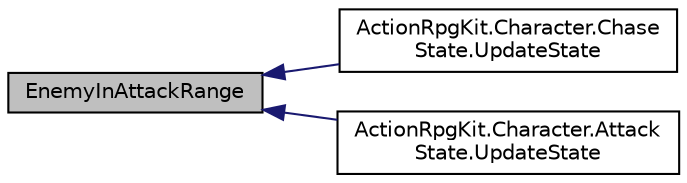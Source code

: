 digraph "EnemyInAttackRange"
{
 // INTERACTIVE_SVG=YES
  edge [fontname="Helvetica",fontsize="10",labelfontname="Helvetica",labelfontsize="10"];
  node [fontname="Helvetica",fontsize="10",shape=record];
  rankdir="LR";
  Node1 [label="EnemyInAttackRange",height=0.2,width=0.4,color="black", fillcolor="grey75", style="filled", fontcolor="black"];
  Node1 -> Node2 [dir="back",color="midnightblue",fontsize="10",style="solid",fontname="Helvetica"];
  Node2 [label="ActionRpgKit.Character.Chase\lState.UpdateState",height=0.2,width=0.4,color="black", fillcolor="white", style="filled",URL="$d7/d11/class_action_rpg_kit_1_1_character_1_1_chase_state.xhtml#a43375ef23c333f5029d57863cf436257",tooltip="Called to perform the interal calculation of the IState."];
  Node1 -> Node3 [dir="back",color="midnightblue",fontsize="10",style="solid",fontname="Helvetica"];
  Node3 [label="ActionRpgKit.Character.Attack\lState.UpdateState",height=0.2,width=0.4,color="black", fillcolor="white", style="filled",URL="$d4/d2e/class_action_rpg_kit_1_1_character_1_1_attack_state.xhtml#a43375ef23c333f5029d57863cf436257",tooltip="Called to perform the interal calculation of the IState."];
}
